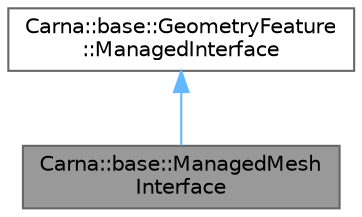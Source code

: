 digraph "Carna::base::ManagedMeshInterface"
{
 // LATEX_PDF_SIZE
  bgcolor="transparent";
  edge [fontname=Helvetica,fontsize=10,labelfontname=Helvetica,labelfontsize=10];
  node [fontname=Helvetica,fontsize=10,shape=box,height=0.2,width=0.4];
  Node1 [id="Node000001",label="Carna::base::ManagedMesh\lInterface",height=0.2,width=0.4,color="gray40", fillcolor="grey60", style="filled", fontcolor="black",tooltip="Interfaces the MeshBase that a ManagedMeshBase represents."];
  Node2 -> Node1 [id="edge1_Node000001_Node000002",dir="back",color="steelblue1",style="solid",tooltip=" "];
  Node2 [id="Node000002",label="Carna::base::GeometryFeature\l::ManagedInterface",height=0.2,width=0.4,color="gray40", fillcolor="white", style="filled",URL="$classCarna_1_1base_1_1GeometryFeature_1_1ManagedInterface.html",tooltip="Represents an acquisition of the video resources from a particular GeometryFeature...."];
}
